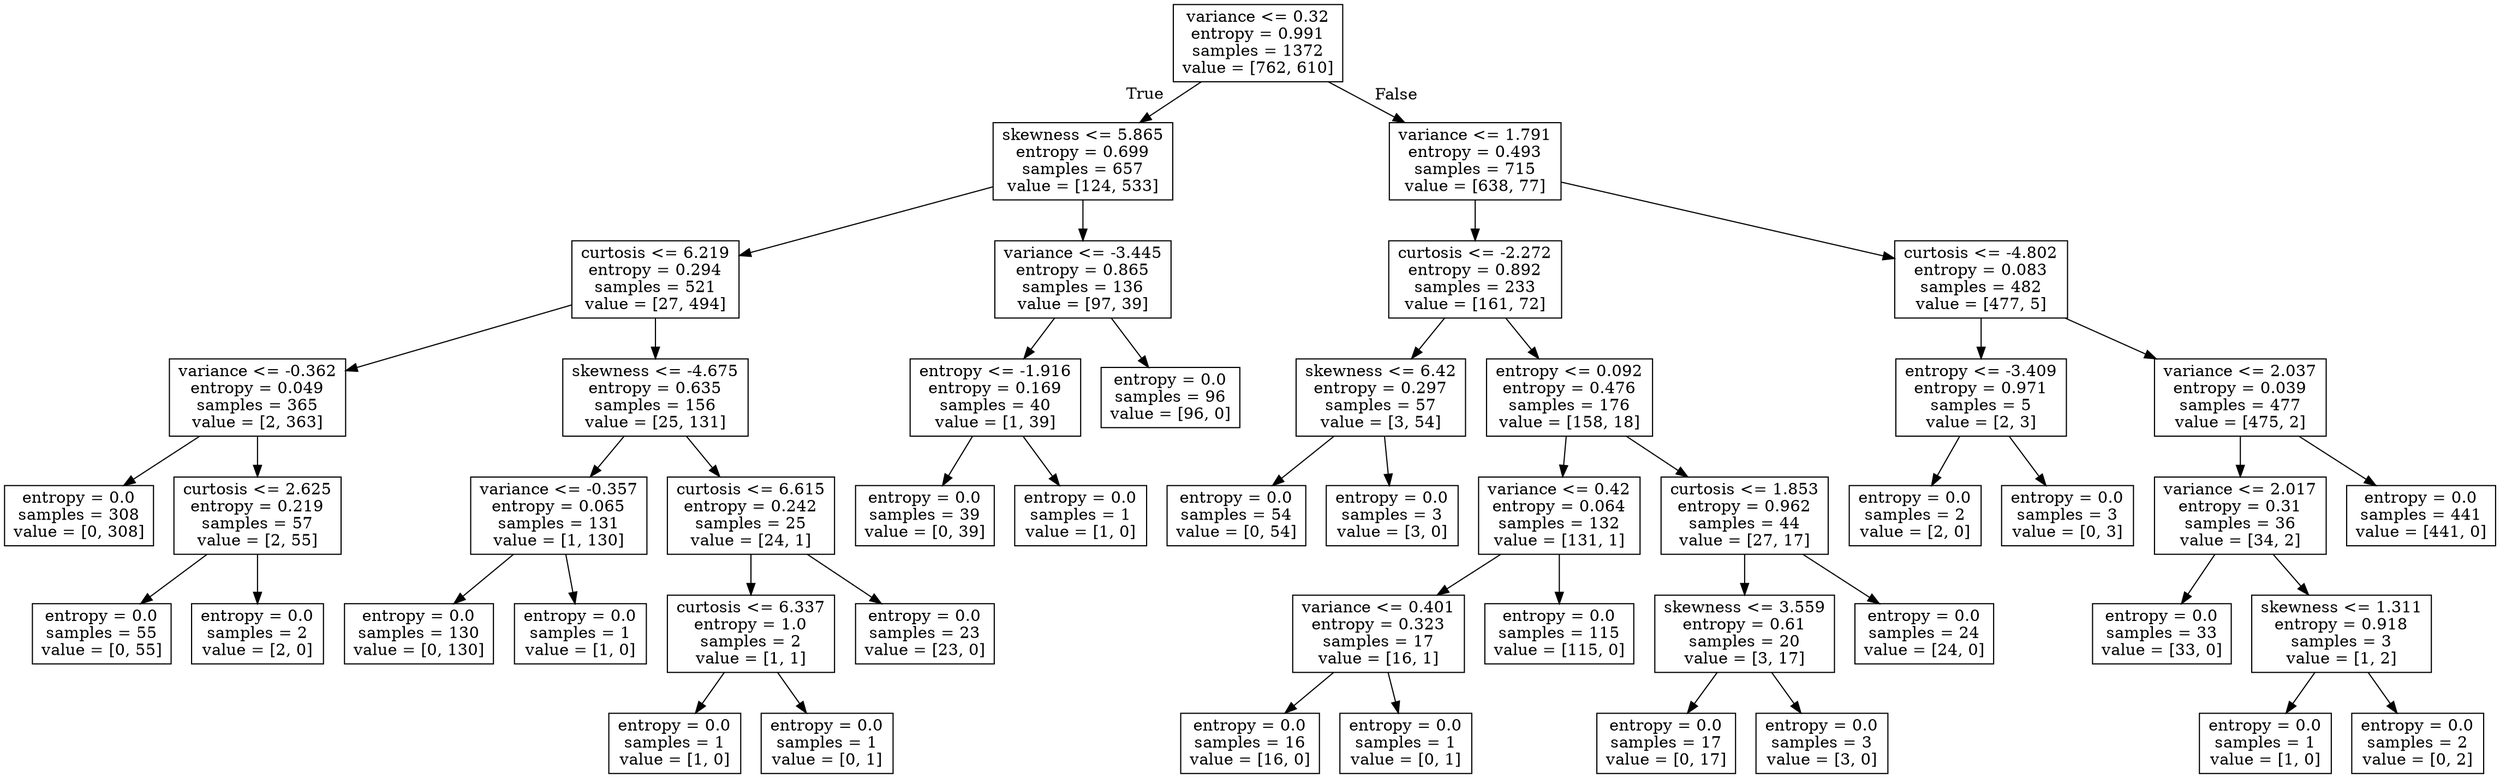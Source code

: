 digraph Tree {
node [shape=box] ;
0 [label="variance <= 0.32\nentropy = 0.991\nsamples = 1372\nvalue = [762, 610]"] ;
1 [label="skewness <= 5.865\nentropy = 0.699\nsamples = 657\nvalue = [124, 533]"] ;
0 -> 1 [labeldistance=2.5, labelangle=45, headlabel="True"] ;
2 [label="curtosis <= 6.219\nentropy = 0.294\nsamples = 521\nvalue = [27, 494]"] ;
1 -> 2 ;
3 [label="variance <= -0.362\nentropy = 0.049\nsamples = 365\nvalue = [2, 363]"] ;
2 -> 3 ;
4 [label="entropy = 0.0\nsamples = 308\nvalue = [0, 308]"] ;
3 -> 4 ;
5 [label="curtosis <= 2.625\nentropy = 0.219\nsamples = 57\nvalue = [2, 55]"] ;
3 -> 5 ;
6 [label="entropy = 0.0\nsamples = 55\nvalue = [0, 55]"] ;
5 -> 6 ;
7 [label="entropy = 0.0\nsamples = 2\nvalue = [2, 0]"] ;
5 -> 7 ;
8 [label="skewness <= -4.675\nentropy = 0.635\nsamples = 156\nvalue = [25, 131]"] ;
2 -> 8 ;
9 [label="variance <= -0.357\nentropy = 0.065\nsamples = 131\nvalue = [1, 130]"] ;
8 -> 9 ;
10 [label="entropy = 0.0\nsamples = 130\nvalue = [0, 130]"] ;
9 -> 10 ;
11 [label="entropy = 0.0\nsamples = 1\nvalue = [1, 0]"] ;
9 -> 11 ;
12 [label="curtosis <= 6.615\nentropy = 0.242\nsamples = 25\nvalue = [24, 1]"] ;
8 -> 12 ;
13 [label="curtosis <= 6.337\nentropy = 1.0\nsamples = 2\nvalue = [1, 1]"] ;
12 -> 13 ;
14 [label="entropy = 0.0\nsamples = 1\nvalue = [1, 0]"] ;
13 -> 14 ;
15 [label="entropy = 0.0\nsamples = 1\nvalue = [0, 1]"] ;
13 -> 15 ;
16 [label="entropy = 0.0\nsamples = 23\nvalue = [23, 0]"] ;
12 -> 16 ;
17 [label="variance <= -3.445\nentropy = 0.865\nsamples = 136\nvalue = [97, 39]"] ;
1 -> 17 ;
18 [label="entropy <= -1.916\nentropy = 0.169\nsamples = 40\nvalue = [1, 39]"] ;
17 -> 18 ;
19 [label="entropy = 0.0\nsamples = 39\nvalue = [0, 39]"] ;
18 -> 19 ;
20 [label="entropy = 0.0\nsamples = 1\nvalue = [1, 0]"] ;
18 -> 20 ;
21 [label="entropy = 0.0\nsamples = 96\nvalue = [96, 0]"] ;
17 -> 21 ;
22 [label="variance <= 1.791\nentropy = 0.493\nsamples = 715\nvalue = [638, 77]"] ;
0 -> 22 [labeldistance=2.5, labelangle=-45, headlabel="False"] ;
23 [label="curtosis <= -2.272\nentropy = 0.892\nsamples = 233\nvalue = [161, 72]"] ;
22 -> 23 ;
24 [label="skewness <= 6.42\nentropy = 0.297\nsamples = 57\nvalue = [3, 54]"] ;
23 -> 24 ;
25 [label="entropy = 0.0\nsamples = 54\nvalue = [0, 54]"] ;
24 -> 25 ;
26 [label="entropy = 0.0\nsamples = 3\nvalue = [3, 0]"] ;
24 -> 26 ;
27 [label="entropy <= 0.092\nentropy = 0.476\nsamples = 176\nvalue = [158, 18]"] ;
23 -> 27 ;
28 [label="variance <= 0.42\nentropy = 0.064\nsamples = 132\nvalue = [131, 1]"] ;
27 -> 28 ;
29 [label="variance <= 0.401\nentropy = 0.323\nsamples = 17\nvalue = [16, 1]"] ;
28 -> 29 ;
30 [label="entropy = 0.0\nsamples = 16\nvalue = [16, 0]"] ;
29 -> 30 ;
31 [label="entropy = 0.0\nsamples = 1\nvalue = [0, 1]"] ;
29 -> 31 ;
32 [label="entropy = 0.0\nsamples = 115\nvalue = [115, 0]"] ;
28 -> 32 ;
33 [label="curtosis <= 1.853\nentropy = 0.962\nsamples = 44\nvalue = [27, 17]"] ;
27 -> 33 ;
34 [label="skewness <= 3.559\nentropy = 0.61\nsamples = 20\nvalue = [3, 17]"] ;
33 -> 34 ;
35 [label="entropy = 0.0\nsamples = 17\nvalue = [0, 17]"] ;
34 -> 35 ;
36 [label="entropy = 0.0\nsamples = 3\nvalue = [3, 0]"] ;
34 -> 36 ;
37 [label="entropy = 0.0\nsamples = 24\nvalue = [24, 0]"] ;
33 -> 37 ;
38 [label="curtosis <= -4.802\nentropy = 0.083\nsamples = 482\nvalue = [477, 5]"] ;
22 -> 38 ;
39 [label="entropy <= -3.409\nentropy = 0.971\nsamples = 5\nvalue = [2, 3]"] ;
38 -> 39 ;
40 [label="entropy = 0.0\nsamples = 2\nvalue = [2, 0]"] ;
39 -> 40 ;
41 [label="entropy = 0.0\nsamples = 3\nvalue = [0, 3]"] ;
39 -> 41 ;
42 [label="variance <= 2.037\nentropy = 0.039\nsamples = 477\nvalue = [475, 2]"] ;
38 -> 42 ;
43 [label="variance <= 2.017\nentropy = 0.31\nsamples = 36\nvalue = [34, 2]"] ;
42 -> 43 ;
44 [label="entropy = 0.0\nsamples = 33\nvalue = [33, 0]"] ;
43 -> 44 ;
45 [label="skewness <= 1.311\nentropy = 0.918\nsamples = 3\nvalue = [1, 2]"] ;
43 -> 45 ;
46 [label="entropy = 0.0\nsamples = 1\nvalue = [1, 0]"] ;
45 -> 46 ;
47 [label="entropy = 0.0\nsamples = 2\nvalue = [0, 2]"] ;
45 -> 47 ;
48 [label="entropy = 0.0\nsamples = 441\nvalue = [441, 0]"] ;
42 -> 48 ;
}